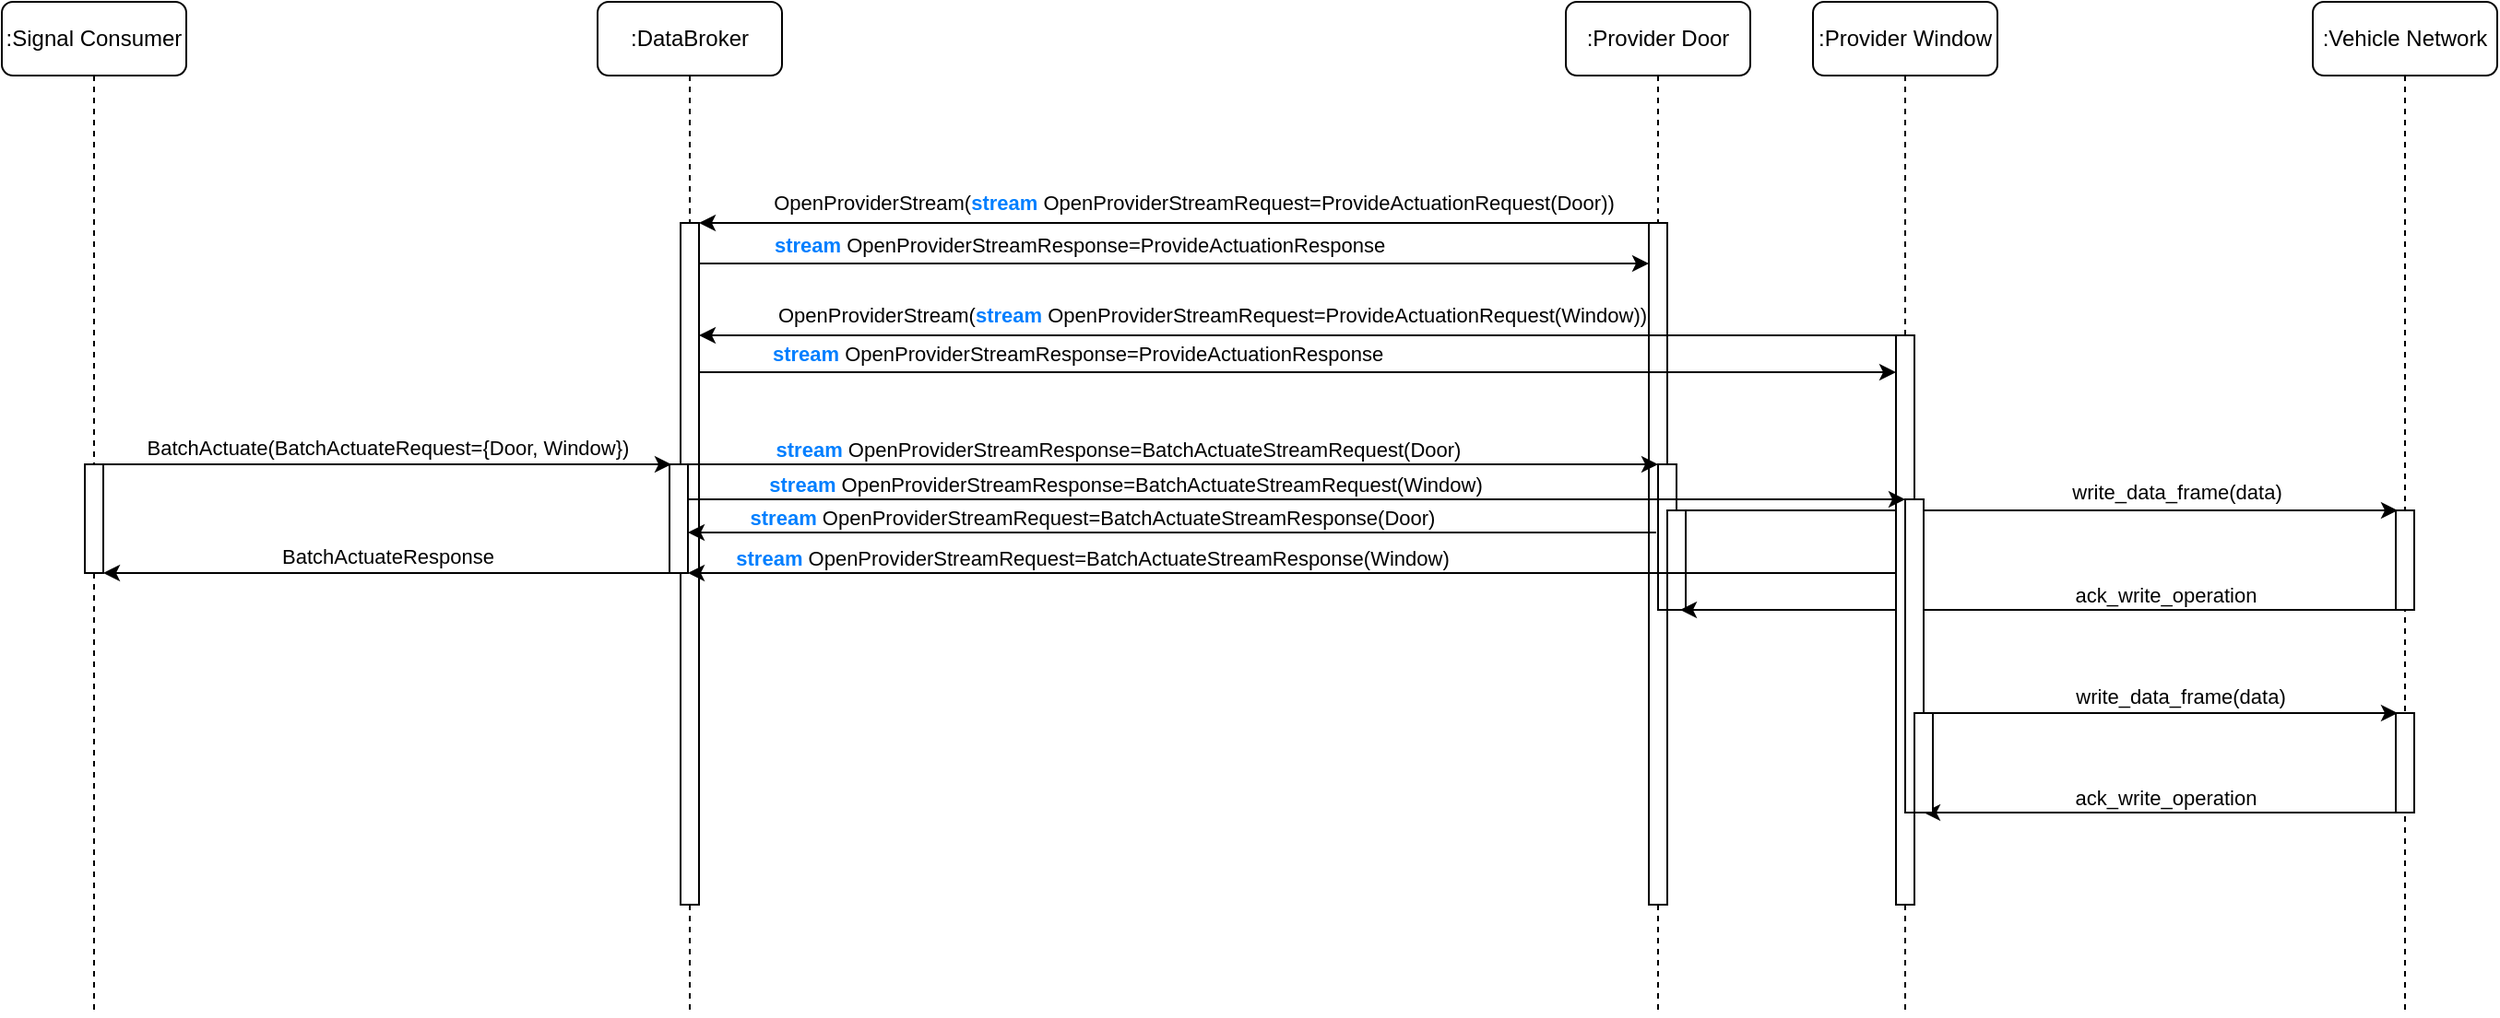 <mxfile>
    <diagram name="Seite-1" id="DjCrLJOEe4nHxTjUXNSd">
        <mxGraphModel dx="293" dy="175" grid="1" gridSize="10" guides="1" tooltips="1" connect="1" arrows="1" fold="1" page="1" pageScale="1" pageWidth="827" pageHeight="1169" math="0" shadow="0">
            <root>
                <mxCell id="0"/>
                <mxCell id="1" parent="0"/>
                <mxCell id="sU0O0qOnpkfrYUOIyIDh-27" value=":DataBroker" style="shape=umlLifeline;perimeter=lifelinePerimeter;whiteSpace=wrap;html=1;container=1;collapsible=0;recursiveResize=0;outlineConnect=0;rounded=1;" parent="1" vertex="1">
                    <mxGeometry x="360" y="40" width="100" height="550" as="geometry"/>
                </mxCell>
                <mxCell id="56O69Gt65AHP2GdqeosO-17" value="" style="html=1;points=[[0,0,0,0,5],[0,1,0,0,-5],[1,0,0,0,5],[1,1,0,0,-5]];perimeter=orthogonalPerimeter;outlineConnect=0;targetShapes=umlLifeline;portConstraint=eastwest;newEdgeStyle={&quot;curved&quot;:0,&quot;rounded&quot;:0};" parent="sU0O0qOnpkfrYUOIyIDh-27" vertex="1">
                    <mxGeometry x="45" y="120" width="10" height="370" as="geometry"/>
                </mxCell>
                <mxCell id="56O69Gt65AHP2GdqeosO-10" value="" style="html=1;points=[[0,0,0,0,5],[0,1,0,0,-5],[1,0,0,0,5],[1,1,0,0,-5]];perimeter=orthogonalPerimeter;outlineConnect=0;targetShapes=umlLifeline;portConstraint=eastwest;newEdgeStyle={&quot;curved&quot;:0,&quot;rounded&quot;:0};" parent="sU0O0qOnpkfrYUOIyIDh-27" vertex="1">
                    <mxGeometry x="39" y="251" width="10" height="59" as="geometry"/>
                </mxCell>
                <mxCell id="sU0O0qOnpkfrYUOIyIDh-33" value=":Signal Consumer" style="shape=umlLifeline;perimeter=lifelinePerimeter;whiteSpace=wrap;html=1;container=1;collapsible=0;recursiveResize=0;outlineConnect=0;rounded=1;" parent="1" vertex="1">
                    <mxGeometry x="37" y="40" width="100" height="550" as="geometry"/>
                </mxCell>
                <mxCell id="56O69Gt65AHP2GdqeosO-4" value="" style="html=1;points=[[0,0,0,0,5],[0,1,0,0,-5],[1,0,0,0,5],[1,1,0,0,-5]];perimeter=orthogonalPerimeter;outlineConnect=0;targetShapes=umlLifeline;portConstraint=eastwest;newEdgeStyle={&quot;curved&quot;:0,&quot;rounded&quot;:0};" parent="sU0O0qOnpkfrYUOIyIDh-33" vertex="1">
                    <mxGeometry x="45" y="251" width="10" height="59" as="geometry"/>
                </mxCell>
                <mxCell id="sU0O0qOnpkfrYUOIyIDh-39" value=":Provider Door" style="shape=umlLifeline;perimeter=lifelinePerimeter;whiteSpace=wrap;html=1;container=1;collapsible=0;recursiveResize=0;outlineConnect=0;rounded=1;" parent="1" vertex="1">
                    <mxGeometry x="885" y="40" width="100" height="550" as="geometry"/>
                </mxCell>
                <mxCell id="56O69Gt65AHP2GdqeosO-18" value="" style="html=1;points=[[0,0,0,0,5],[0,1,0,0,-5],[1,0,0,0,5],[1,1,0,0,-5]];perimeter=orthogonalPerimeter;outlineConnect=0;targetShapes=umlLifeline;portConstraint=eastwest;newEdgeStyle={&quot;curved&quot;:0,&quot;rounded&quot;:0};" parent="sU0O0qOnpkfrYUOIyIDh-39" vertex="1">
                    <mxGeometry x="45" y="120" width="10" height="370" as="geometry"/>
                </mxCell>
                <mxCell id="THUKiZGTHPrwo03LJUuz-1" value="" style="html=1;points=[[0,0,0,0,5],[0,1,0,0,-5],[1,0,0,0,5],[1,1,0,0,-5]];perimeter=orthogonalPerimeter;outlineConnect=0;targetShapes=umlLifeline;portConstraint=eastwest;newEdgeStyle={&quot;curved&quot;:0,&quot;rounded&quot;:0};" parent="sU0O0qOnpkfrYUOIyIDh-39" vertex="1">
                    <mxGeometry x="50" y="251" width="10" height="79" as="geometry"/>
                </mxCell>
                <mxCell id="2" value="" style="html=1;points=[[0,0,0,0,5],[0,1,0,0,-5],[1,0,0,0,5],[1,1,0,0,-5]];perimeter=orthogonalPerimeter;outlineConnect=0;targetShapes=umlLifeline;portConstraint=eastwest;newEdgeStyle={&quot;curved&quot;:0,&quot;rounded&quot;:0};" vertex="1" parent="sU0O0qOnpkfrYUOIyIDh-39">
                    <mxGeometry x="55" y="276" width="10" height="54" as="geometry"/>
                </mxCell>
                <mxCell id="56O69Gt65AHP2GdqeosO-2" value=":Vehicle Network" style="shape=umlLifeline;perimeter=lifelinePerimeter;whiteSpace=wrap;html=1;container=1;collapsible=0;recursiveResize=0;outlineConnect=0;rounded=1;" parent="1" vertex="1">
                    <mxGeometry x="1290" y="40" width="100" height="550" as="geometry"/>
                </mxCell>
                <mxCell id="f_EfiDDX5UQwpzAzN59K-17" value="" style="endArrow=classic;html=1;rounded=0;" parent="56O69Gt65AHP2GdqeosO-2" edge="1">
                    <mxGeometry relative="1" as="geometry">
                        <mxPoint x="46" y="440.0" as="sourcePoint"/>
                        <mxPoint x="-211" y="440.0" as="targetPoint"/>
                    </mxGeometry>
                </mxCell>
                <mxCell id="f_EfiDDX5UQwpzAzN59K-18" value="ack_write_operation" style="edgeLabel;resizable=0;html=1;;align=center;verticalAlign=middle;" parent="f_EfiDDX5UQwpzAzN59K-17" connectable="0" vertex="1">
                    <mxGeometry relative="1" as="geometry">
                        <mxPoint x="2" y="-8" as="offset"/>
                    </mxGeometry>
                </mxCell>
                <mxCell id="56O69Gt65AHP2GdqeosO-14" value="" style="endArrow=classic;html=1;rounded=0;" parent="1" edge="1">
                    <mxGeometry relative="1" as="geometry">
                        <mxPoint x="399" y="350" as="sourcePoint"/>
                        <mxPoint x="92" y="350.0" as="targetPoint"/>
                    </mxGeometry>
                </mxCell>
                <mxCell id="56O69Gt65AHP2GdqeosO-15" value="BatchActuateResponse" style="edgeLabel;resizable=0;html=1;;align=center;verticalAlign=middle;" parent="56O69Gt65AHP2GdqeosO-14" connectable="0" vertex="1">
                    <mxGeometry relative="1" as="geometry">
                        <mxPoint y="-9" as="offset"/>
                    </mxGeometry>
                </mxCell>
                <mxCell id="56O69Gt65AHP2GdqeosO-12" value="" style="endArrow=classic;html=1;rounded=0;" parent="1" source="56O69Gt65AHP2GdqeosO-4" edge="1">
                    <mxGeometry relative="1" as="geometry">
                        <mxPoint x="100" y="290" as="sourcePoint"/>
                        <mxPoint x="400" y="291" as="targetPoint"/>
                    </mxGeometry>
                </mxCell>
                <mxCell id="56O69Gt65AHP2GdqeosO-13" value="BatchActuate(BatchActuateRequest={Door, Window})" style="edgeLabel;resizable=0;html=1;;align=center;verticalAlign=middle;" parent="56O69Gt65AHP2GdqeosO-12" connectable="0" vertex="1">
                    <mxGeometry relative="1" as="geometry">
                        <mxPoint y="-9" as="offset"/>
                    </mxGeometry>
                </mxCell>
                <mxCell id="56O69Gt65AHP2GdqeosO-19" value="" style="endArrow=classic;html=1;rounded=0;" parent="1" edge="1">
                    <mxGeometry relative="1" as="geometry">
                        <mxPoint x="930" y="160" as="sourcePoint"/>
                        <mxPoint x="415" y="160" as="targetPoint"/>
                    </mxGeometry>
                </mxCell>
                <mxCell id="56O69Gt65AHP2GdqeosO-20" value="OpenProviderStream(&lt;b&gt;&lt;font color=&quot;#007fff&quot;&gt;stream&lt;/font&gt;&lt;/b&gt;&amp;nbsp;OpenProviderStreamRequest=ProvideActuationRequest(Door))" style="edgeLabel;resizable=0;html=1;;align=center;verticalAlign=middle;" parent="56O69Gt65AHP2GdqeosO-19" connectable="0" vertex="1">
                    <mxGeometry relative="1" as="geometry">
                        <mxPoint x="10" y="-11" as="offset"/>
                    </mxGeometry>
                </mxCell>
                <mxCell id="56O69Gt65AHP2GdqeosO-22" value="" style="endArrow=classic;html=1;rounded=0;" parent="1" edge="1" target="56O69Gt65AHP2GdqeosO-18">
                    <mxGeometry relative="1" as="geometry">
                        <mxPoint x="415.035" y="182" as="sourcePoint"/>
                        <mxPoint x="925.0" y="182.0" as="targetPoint"/>
                    </mxGeometry>
                </mxCell>
                <mxCell id="56O69Gt65AHP2GdqeosO-23" value="&lt;b&gt;&lt;font color=&quot;#007fff&quot;&gt;stream&lt;/font&gt;&lt;/b&gt;&amp;nbsp;OpenProviderStreamResponse=ProvideActuationResponse" style="edgeLabel;resizable=0;html=1;;align=center;verticalAlign=middle;" parent="56O69Gt65AHP2GdqeosO-22" connectable="0" vertex="1">
                    <mxGeometry relative="1" as="geometry">
                        <mxPoint x="-52" y="-10" as="offset"/>
                    </mxGeometry>
                </mxCell>
                <mxCell id="56O69Gt65AHP2GdqeosO-38" value="" style="endArrow=classic;html=1;rounded=0;" parent="1" target="56O69Gt65AHP2GdqeosO-10" edge="1">
                    <mxGeometry relative="1" as="geometry">
                        <mxPoint x="934" y="328" as="sourcePoint"/>
                        <mxPoint x="418" y="328" as="targetPoint"/>
                    </mxGeometry>
                </mxCell>
                <mxCell id="56O69Gt65AHP2GdqeosO-39" value="&lt;b&gt;&lt;font color=&quot;#007fff&quot;&gt;stream&lt;/font&gt;&lt;/b&gt;&amp;nbsp;OpenProviderStreamRequest=BatchActuateStreamResponse(Door)" style="edgeLabel;resizable=0;html=1;;align=center;verticalAlign=middle;" parent="56O69Gt65AHP2GdqeosO-38" connectable="0" vertex="1">
                    <mxGeometry relative="1" as="geometry">
                        <mxPoint x="-44" y="-8" as="offset"/>
                    </mxGeometry>
                </mxCell>
                <mxCell id="56O69Gt65AHP2GdqeosO-40" value="" style="endArrow=classic;html=1;rounded=0;" parent="1" edge="1" target="THUKiZGTHPrwo03LJUuz-1">
                    <mxGeometry relative="1" as="geometry">
                        <mxPoint x="409" y="291" as="sourcePoint"/>
                        <mxPoint x="932" y="291.0" as="targetPoint"/>
                    </mxGeometry>
                </mxCell>
                <mxCell id="56O69Gt65AHP2GdqeosO-41" value="&lt;b&gt;&lt;font color=&quot;#007fff&quot;&gt;stream&lt;/font&gt;&lt;/b&gt;&amp;nbsp;OpenProviderStreamResponse=BatchActuateStreamRequest(Door)" style="edgeLabel;resizable=0;html=1;;align=center;verticalAlign=middle;" parent="56O69Gt65AHP2GdqeosO-40" connectable="0" vertex="1">
                    <mxGeometry relative="1" as="geometry">
                        <mxPoint x="-30" y="-8" as="offset"/>
                    </mxGeometry>
                </mxCell>
                <mxCell id="THUKiZGTHPrwo03LJUuz-2" value="" style="endArrow=classic;html=1;rounded=0;" parent="1" edge="1">
                    <mxGeometry relative="1" as="geometry">
                        <mxPoint x="945" y="316" as="sourcePoint"/>
                        <mxPoint x="1336" y="316.0" as="targetPoint"/>
                    </mxGeometry>
                </mxCell>
                <mxCell id="THUKiZGTHPrwo03LJUuz-3" value="write_data_frame(data)" style="edgeLabel;resizable=0;html=1;;align=center;verticalAlign=middle;" parent="THUKiZGTHPrwo03LJUuz-2" connectable="0" vertex="1">
                    <mxGeometry relative="1" as="geometry">
                        <mxPoint x="75" y="-10" as="offset"/>
                    </mxGeometry>
                </mxCell>
                <mxCell id="THUKiZGTHPrwo03LJUuz-4" value="" style="endArrow=classic;html=1;rounded=0;" parent="1" edge="1">
                    <mxGeometry relative="1" as="geometry">
                        <mxPoint x="1336" y="370.0" as="sourcePoint"/>
                        <mxPoint x="947" y="370.0" as="targetPoint"/>
                    </mxGeometry>
                </mxCell>
                <mxCell id="THUKiZGTHPrwo03LJUuz-5" value="ack_write_operation" style="edgeLabel;resizable=0;html=1;;align=center;verticalAlign=middle;" parent="THUKiZGTHPrwo03LJUuz-4" connectable="0" vertex="1">
                    <mxGeometry relative="1" as="geometry">
                        <mxPoint x="68" y="-8" as="offset"/>
                    </mxGeometry>
                </mxCell>
                <mxCell id="f_EfiDDX5UQwpzAzN59K-1" value=":Provider Window" style="shape=umlLifeline;perimeter=lifelinePerimeter;whiteSpace=wrap;html=1;container=1;collapsible=0;recursiveResize=0;outlineConnect=0;rounded=1;" parent="1" vertex="1">
                    <mxGeometry x="1019" y="40" width="100" height="550" as="geometry"/>
                </mxCell>
                <mxCell id="f_EfiDDX5UQwpzAzN59K-13" value="" style="endArrow=classic;html=1;rounded=0;" parent="f_EfiDDX5UQwpzAzN59K-1" edge="1" source="f_EfiDDX5UQwpzAzN59K-4">
                    <mxGeometry relative="1" as="geometry">
                        <mxPoint x="40" y="310" as="sourcePoint"/>
                        <mxPoint x="-610" y="310" as="targetPoint"/>
                    </mxGeometry>
                </mxCell>
                <mxCell id="f_EfiDDX5UQwpzAzN59K-14" value="&lt;b&gt;&lt;font color=&quot;#007fff&quot;&gt;stream&lt;/font&gt;&lt;/b&gt;&amp;nbsp;OpenProviderStreamRequest=BatchActuateStreamResponse(Window)" style="edgeLabel;resizable=0;html=1;;align=center;verticalAlign=middle;" parent="f_EfiDDX5UQwpzAzN59K-13" connectable="0" vertex="1">
                    <mxGeometry relative="1" as="geometry">
                        <mxPoint x="-111" y="-8" as="offset"/>
                    </mxGeometry>
                </mxCell>
                <mxCell id="f_EfiDDX5UQwpzAzN59K-3" value="" style="html=1;points=[[0,0,0,0,5],[0,1,0,0,-5],[1,0,0,0,5],[1,1,0,0,-5]];perimeter=orthogonalPerimeter;outlineConnect=0;targetShapes=umlLifeline;portConstraint=eastwest;newEdgeStyle={&quot;curved&quot;:0,&quot;rounded&quot;:0};" parent="f_EfiDDX5UQwpzAzN59K-1" vertex="1">
                    <mxGeometry x="45" y="181" width="10" height="309" as="geometry"/>
                </mxCell>
                <mxCell id="f_EfiDDX5UQwpzAzN59K-4" value="" style="html=1;points=[[0,0,0,0,5],[0,1,0,0,-5],[1,0,0,0,5],[1,1,0,0,-5]];perimeter=orthogonalPerimeter;outlineConnect=0;targetShapes=umlLifeline;portConstraint=eastwest;newEdgeStyle={&quot;curved&quot;:0,&quot;rounded&quot;:0};" parent="f_EfiDDX5UQwpzAzN59K-1" vertex="1">
                    <mxGeometry x="50" y="270" width="10" height="170" as="geometry"/>
                </mxCell>
                <mxCell id="f_EfiDDX5UQwpzAzN59K-5" value="" style="endArrow=classic;html=1;rounded=0;" parent="f_EfiDDX5UQwpzAzN59K-1" edge="1" source="f_EfiDDX5UQwpzAzN59K-1">
                    <mxGeometry relative="1" as="geometry">
                        <mxPoint x="40" y="181" as="sourcePoint"/>
                        <mxPoint x="-604" y="181" as="targetPoint"/>
                    </mxGeometry>
                </mxCell>
                <mxCell id="f_EfiDDX5UQwpzAzN59K-6" value="OpenProviderStream(&lt;b&gt;&lt;font color=&quot;#007fff&quot;&gt;stream&lt;/font&gt;&lt;/b&gt;&amp;nbsp;OpenProviderStreamRequest=ProvideActuationRequest(Window))" style="edgeLabel;resizable=0;html=1;;align=center;verticalAlign=middle;" parent="f_EfiDDX5UQwpzAzN59K-5" connectable="0" vertex="1">
                    <mxGeometry relative="1" as="geometry">
                        <mxPoint x="-49" y="-11" as="offset"/>
                    </mxGeometry>
                </mxCell>
                <mxCell id="3" value="" style="html=1;points=[[0,0,0,0,5],[0,1,0,0,-5],[1,0,0,0,5],[1,1,0,0,-5]];perimeter=orthogonalPerimeter;outlineConnect=0;targetShapes=umlLifeline;portConstraint=eastwest;newEdgeStyle={&quot;curved&quot;:0,&quot;rounded&quot;:0};" vertex="1" parent="f_EfiDDX5UQwpzAzN59K-1">
                    <mxGeometry x="55" y="386" width="10" height="54" as="geometry"/>
                </mxCell>
                <mxCell id="f_EfiDDX5UQwpzAzN59K-7" value="" style="endArrow=classic;html=1;rounded=0;" parent="1" source="56O69Gt65AHP2GdqeosO-17" edge="1">
                    <mxGeometry relative="1" as="geometry">
                        <mxPoint x="419" y="241" as="sourcePoint"/>
                        <mxPoint x="1064" y="241" as="targetPoint"/>
                    </mxGeometry>
                </mxCell>
                <mxCell id="f_EfiDDX5UQwpzAzN59K-8" value="&lt;b&gt;&lt;font color=&quot;#007fff&quot;&gt;stream&lt;/font&gt;&lt;/b&gt;&amp;nbsp;OpenProviderStreamResponse=ProvideActuationResponse" style="edgeLabel;resizable=0;html=1;;align=center;verticalAlign=middle;" parent="f_EfiDDX5UQwpzAzN59K-7" connectable="0" vertex="1">
                    <mxGeometry relative="1" as="geometry">
                        <mxPoint x="-120" y="-10" as="offset"/>
                    </mxGeometry>
                </mxCell>
                <mxCell id="f_EfiDDX5UQwpzAzN59K-9" value="" style="endArrow=classic;html=1;rounded=0;" parent="1" edge="1">
                    <mxGeometry relative="1" as="geometry">
                        <mxPoint x="409" y="310.0" as="sourcePoint"/>
                        <mxPoint x="1069" y="310.0" as="targetPoint"/>
                    </mxGeometry>
                </mxCell>
                <mxCell id="f_EfiDDX5UQwpzAzN59K-10" value="&lt;b&gt;&lt;font color=&quot;#007fff&quot;&gt;stream&lt;/font&gt;&lt;/b&gt;&amp;nbsp;OpenProviderStreamResponse=BatchActuateStreamRequest(Window)" style="edgeLabel;resizable=0;html=1;;align=center;verticalAlign=middle;" parent="f_EfiDDX5UQwpzAzN59K-9" connectable="0" vertex="1">
                    <mxGeometry relative="1" as="geometry">
                        <mxPoint x="-93" y="-8" as="offset"/>
                    </mxGeometry>
                </mxCell>
                <mxCell id="f_EfiDDX5UQwpzAzN59K-11" value="" style="endArrow=classic;html=1;rounded=0;" parent="1" edge="1">
                    <mxGeometry relative="1" as="geometry">
                        <mxPoint x="1079" y="426" as="sourcePoint"/>
                        <mxPoint x="1336" y="426" as="targetPoint"/>
                    </mxGeometry>
                </mxCell>
                <mxCell id="f_EfiDDX5UQwpzAzN59K-12" value="write_data_frame(data)" style="edgeLabel;resizable=0;html=1;;align=center;verticalAlign=middle;" parent="f_EfiDDX5UQwpzAzN59K-11" connectable="0" vertex="1">
                    <mxGeometry relative="1" as="geometry">
                        <mxPoint x="10" y="-9" as="offset"/>
                    </mxGeometry>
                </mxCell>
                <mxCell id="5" value="" style="html=1;points=[[0,0,0,0,5],[0,1,0,0,-5],[1,0,0,0,5],[1,1,0,0,-5]];perimeter=orthogonalPerimeter;outlineConnect=0;targetShapes=umlLifeline;portConstraint=eastwest;newEdgeStyle={&quot;curved&quot;:0,&quot;rounded&quot;:0};" vertex="1" parent="1">
                    <mxGeometry x="1335" y="316" width="10" height="54" as="geometry"/>
                </mxCell>
                <mxCell id="6" value="" style="html=1;points=[[0,0,0,0,5],[0,1,0,0,-5],[1,0,0,0,5],[1,1,0,0,-5]];perimeter=orthogonalPerimeter;outlineConnect=0;targetShapes=umlLifeline;portConstraint=eastwest;newEdgeStyle={&quot;curved&quot;:0,&quot;rounded&quot;:0};" vertex="1" parent="1">
                    <mxGeometry x="1335" y="426" width="10" height="54" as="geometry"/>
                </mxCell>
            </root>
        </mxGraphModel>
    </diagram>
</mxfile>
